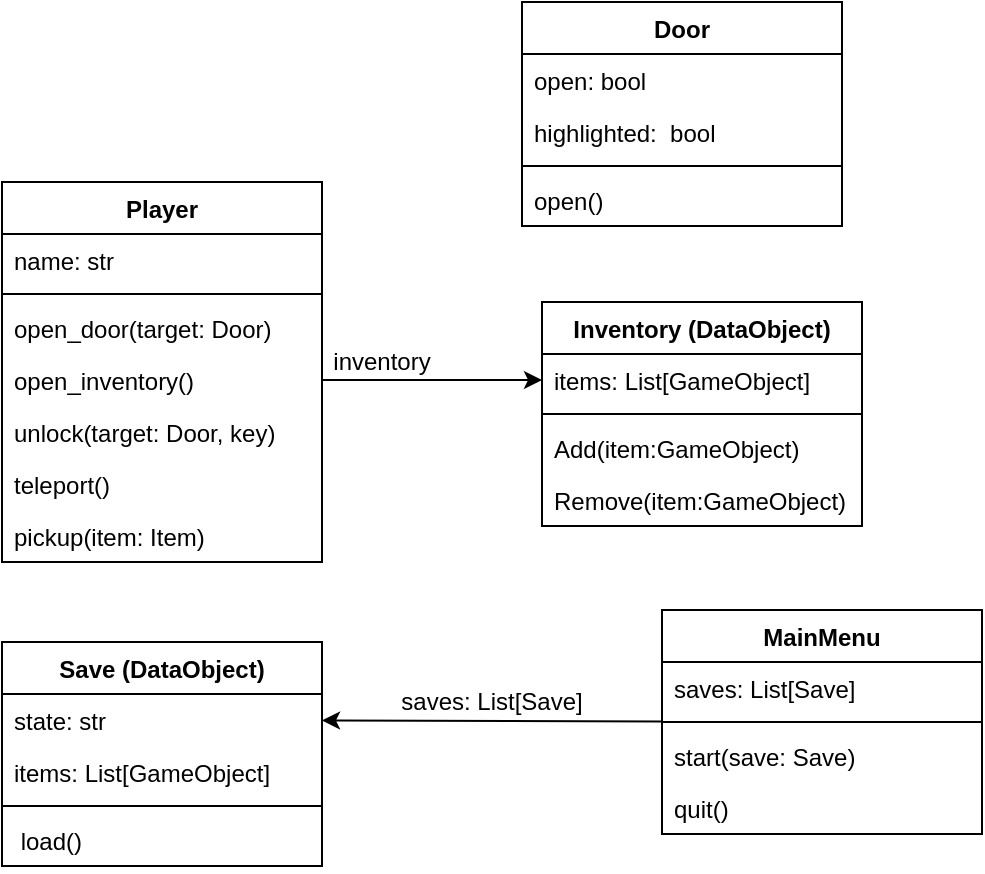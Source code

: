 <mxfile version="14.3.0" type="github">
  <diagram id="znqqi3LDVJdKR6yyBmJN" name="Page-1">
    <mxGraphModel dx="906" dy="500" grid="1" gridSize="10" guides="1" tooltips="1" connect="1" arrows="1" fold="1" page="1" pageScale="1" pageWidth="850" pageHeight="1100" math="0" shadow="0">
      <root>
        <mxCell id="0" />
        <mxCell id="1" parent="0" />
        <mxCell id="twWwwk-NRm2VClh00j1P-1" value="Player" style="swimlane;fontStyle=1;align=center;verticalAlign=top;childLayout=stackLayout;horizontal=1;startSize=26;horizontalStack=0;resizeParent=1;resizeParentMax=0;resizeLast=0;collapsible=1;marginBottom=0;" parent="1" vertex="1">
          <mxGeometry x="210" y="130" width="160" height="190" as="geometry" />
        </mxCell>
        <mxCell id="twWwwk-NRm2VClh00j1P-2" value="name: str" style="text;strokeColor=none;fillColor=none;align=left;verticalAlign=top;spacingLeft=4;spacingRight=4;overflow=hidden;rotatable=0;points=[[0,0.5],[1,0.5]];portConstraint=eastwest;" parent="twWwwk-NRm2VClh00j1P-1" vertex="1">
          <mxGeometry y="26" width="160" height="26" as="geometry" />
        </mxCell>
        <mxCell id="twWwwk-NRm2VClh00j1P-3" value="" style="line;strokeWidth=1;fillColor=none;align=left;verticalAlign=middle;spacingTop=-1;spacingLeft=3;spacingRight=3;rotatable=0;labelPosition=right;points=[];portConstraint=eastwest;" parent="twWwwk-NRm2VClh00j1P-1" vertex="1">
          <mxGeometry y="52" width="160" height="8" as="geometry" />
        </mxCell>
        <mxCell id="twWwwk-NRm2VClh00j1P-4" value="open_door(target: Door)" style="text;strokeColor=none;fillColor=none;align=left;verticalAlign=top;spacingLeft=4;spacingRight=4;overflow=hidden;rotatable=0;points=[[0,0.5],[1,0.5]];portConstraint=eastwest;" parent="twWwwk-NRm2VClh00j1P-1" vertex="1">
          <mxGeometry y="60" width="160" height="26" as="geometry" />
        </mxCell>
        <mxCell id="twWwwk-NRm2VClh00j1P-5" value="open_inventory()" style="text;strokeColor=none;fillColor=none;align=left;verticalAlign=top;spacingLeft=4;spacingRight=4;overflow=hidden;rotatable=0;points=[[0,0.5],[1,0.5]];portConstraint=eastwest;" parent="twWwwk-NRm2VClh00j1P-1" vertex="1">
          <mxGeometry y="86" width="160" height="26" as="geometry" />
        </mxCell>
        <mxCell id="twWwwk-NRm2VClh00j1P-6" value="unlock(target: Door, key)" style="text;strokeColor=none;fillColor=none;align=left;verticalAlign=top;spacingLeft=4;spacingRight=4;overflow=hidden;rotatable=0;points=[[0,0.5],[1,0.5]];portConstraint=eastwest;" parent="twWwwk-NRm2VClh00j1P-1" vertex="1">
          <mxGeometry y="112" width="160" height="26" as="geometry" />
        </mxCell>
        <mxCell id="twWwwk-NRm2VClh00j1P-7" value="teleport()" style="text;strokeColor=none;fillColor=none;align=left;verticalAlign=top;spacingLeft=4;spacingRight=4;overflow=hidden;rotatable=0;points=[[0,0.5],[1,0.5]];portConstraint=eastwest;" parent="twWwwk-NRm2VClh00j1P-1" vertex="1">
          <mxGeometry y="138" width="160" height="26" as="geometry" />
        </mxCell>
        <mxCell id="twWwwk-NRm2VClh00j1P-8" value="pickup(item: Item)" style="text;strokeColor=none;fillColor=none;align=left;verticalAlign=top;spacingLeft=4;spacingRight=4;overflow=hidden;rotatable=0;points=[[0,0.5],[1,0.5]];portConstraint=eastwest;" parent="twWwwk-NRm2VClh00j1P-1" vertex="1">
          <mxGeometry y="164" width="160" height="26" as="geometry" />
        </mxCell>
        <mxCell id="twWwwk-NRm2VClh00j1P-16" value="MainMenu" style="swimlane;fontStyle=1;align=center;verticalAlign=top;childLayout=stackLayout;horizontal=1;startSize=26;horizontalStack=0;resizeParent=1;resizeParentMax=0;resizeLast=0;collapsible=1;marginBottom=0;" parent="1" vertex="1">
          <mxGeometry x="540" y="344" width="160" height="112" as="geometry" />
        </mxCell>
        <mxCell id="twWwwk-NRm2VClh00j1P-17" value="saves: List[Save]" style="text;strokeColor=none;fillColor=none;align=left;verticalAlign=top;spacingLeft=4;spacingRight=4;overflow=hidden;rotatable=0;points=[[0,0.5],[1,0.5]];portConstraint=eastwest;" parent="twWwwk-NRm2VClh00j1P-16" vertex="1">
          <mxGeometry y="26" width="160" height="26" as="geometry" />
        </mxCell>
        <mxCell id="twWwwk-NRm2VClh00j1P-18" value="" style="line;strokeWidth=1;fillColor=none;align=left;verticalAlign=middle;spacingTop=-1;spacingLeft=3;spacingRight=3;rotatable=0;labelPosition=right;points=[];portConstraint=eastwest;" parent="twWwwk-NRm2VClh00j1P-16" vertex="1">
          <mxGeometry y="52" width="160" height="8" as="geometry" />
        </mxCell>
        <mxCell id="twWwwk-NRm2VClh00j1P-19" value="start(save: Save)" style="text;strokeColor=none;fillColor=none;align=left;verticalAlign=top;spacingLeft=4;spacingRight=4;overflow=hidden;rotatable=0;points=[[0,0.5],[1,0.5]];portConstraint=eastwest;" parent="twWwwk-NRm2VClh00j1P-16" vertex="1">
          <mxGeometry y="60" width="160" height="26" as="geometry" />
        </mxCell>
        <mxCell id="twWwwk-NRm2VClh00j1P-20" value="quit()" style="text;strokeColor=none;fillColor=none;align=left;verticalAlign=top;spacingLeft=4;spacingRight=4;overflow=hidden;rotatable=0;points=[[0,0.5],[1,0.5]];portConstraint=eastwest;" parent="twWwwk-NRm2VClh00j1P-16" vertex="1">
          <mxGeometry y="86" width="160" height="26" as="geometry" />
        </mxCell>
        <mxCell id="twWwwk-NRm2VClh00j1P-21" value="" style="endArrow=classic;html=1;exitX=1;exitY=0.5;exitDx=0;exitDy=0;entryX=0;entryY=0.5;entryDx=0;entryDy=0;" parent="1" source="twWwwk-NRm2VClh00j1P-5" target="_oI8HblhKdDR-ULx59sE-9" edge="1">
          <mxGeometry width="50" height="50" relative="1" as="geometry">
            <mxPoint x="370" y="243" as="sourcePoint" />
            <mxPoint x="440" y="240" as="targetPoint" />
          </mxGeometry>
        </mxCell>
        <mxCell id="twWwwk-NRm2VClh00j1P-22" value="inventory" style="text;html=1;strokeColor=none;fillColor=none;align=center;verticalAlign=middle;whiteSpace=wrap;rounded=0;" parent="1" vertex="1">
          <mxGeometry x="380" y="210" width="40" height="20" as="geometry" />
        </mxCell>
        <mxCell id="YYdEqKVCpOFkPBfHVFwD-8" value="Door" style="swimlane;fontStyle=1;align=center;verticalAlign=top;childLayout=stackLayout;horizontal=1;startSize=26;horizontalStack=0;resizeParent=1;resizeParentMax=0;resizeLast=0;collapsible=1;marginBottom=0;" parent="1" vertex="1">
          <mxGeometry x="470" y="40" width="160" height="112" as="geometry" />
        </mxCell>
        <mxCell id="YYdEqKVCpOFkPBfHVFwD-9" value="open: bool" style="text;strokeColor=none;fillColor=none;align=left;verticalAlign=top;spacingLeft=4;spacingRight=4;overflow=hidden;rotatable=0;points=[[0,0.5],[1,0.5]];portConstraint=eastwest;" parent="YYdEqKVCpOFkPBfHVFwD-8" vertex="1">
          <mxGeometry y="26" width="160" height="26" as="geometry" />
        </mxCell>
        <mxCell id="YYdEqKVCpOFkPBfHVFwD-16" value="highlighted:  bool" style="text;strokeColor=none;fillColor=none;align=left;verticalAlign=top;spacingLeft=4;spacingRight=4;overflow=hidden;rotatable=0;points=[[0,0.5],[1,0.5]];portConstraint=eastwest;" parent="YYdEqKVCpOFkPBfHVFwD-8" vertex="1">
          <mxGeometry y="52" width="160" height="26" as="geometry" />
        </mxCell>
        <mxCell id="YYdEqKVCpOFkPBfHVFwD-10" value="" style="line;strokeWidth=1;fillColor=none;align=left;verticalAlign=middle;spacingTop=-1;spacingLeft=3;spacingRight=3;rotatable=0;labelPosition=right;points=[];portConstraint=eastwest;" parent="YYdEqKVCpOFkPBfHVFwD-8" vertex="1">
          <mxGeometry y="78" width="160" height="8" as="geometry" />
        </mxCell>
        <mxCell id="YYdEqKVCpOFkPBfHVFwD-11" value="open()" style="text;strokeColor=none;fillColor=none;align=left;verticalAlign=top;spacingLeft=4;spacingRight=4;overflow=hidden;rotatable=0;points=[[0,0.5],[1,0.5]];portConstraint=eastwest;" parent="YYdEqKVCpOFkPBfHVFwD-8" vertex="1">
          <mxGeometry y="86" width="160" height="26" as="geometry" />
        </mxCell>
        <mxCell id="_oI8HblhKdDR-ULx59sE-2" value="Save (DataObject)" style="swimlane;fontStyle=1;align=center;verticalAlign=top;childLayout=stackLayout;horizontal=1;startSize=26;horizontalStack=0;resizeParent=1;resizeParentMax=0;resizeLast=0;collapsible=1;marginBottom=0;" vertex="1" parent="1">
          <mxGeometry x="210" y="360" width="160" height="112" as="geometry" />
        </mxCell>
        <mxCell id="_oI8HblhKdDR-ULx59sE-3" value="state: str" style="text;strokeColor=none;fillColor=none;align=left;verticalAlign=top;spacingLeft=4;spacingRight=4;overflow=hidden;rotatable=0;points=[[0,0.5],[1,0.5]];portConstraint=eastwest;" vertex="1" parent="_oI8HblhKdDR-ULx59sE-2">
          <mxGeometry y="26" width="160" height="26" as="geometry" />
        </mxCell>
        <mxCell id="_oI8HblhKdDR-ULx59sE-6" value="items: List[GameObject]" style="text;strokeColor=none;fillColor=none;align=left;verticalAlign=top;spacingLeft=4;spacingRight=4;overflow=hidden;rotatable=0;points=[[0,0.5],[1,0.5]];portConstraint=eastwest;" vertex="1" parent="_oI8HblhKdDR-ULx59sE-2">
          <mxGeometry y="52" width="160" height="26" as="geometry" />
        </mxCell>
        <mxCell id="_oI8HblhKdDR-ULx59sE-4" value="" style="line;strokeWidth=1;fillColor=none;align=left;verticalAlign=middle;spacingTop=-1;spacingLeft=3;spacingRight=3;rotatable=0;labelPosition=right;points=[];portConstraint=eastwest;" vertex="1" parent="_oI8HblhKdDR-ULx59sE-2">
          <mxGeometry y="78" width="160" height="8" as="geometry" />
        </mxCell>
        <mxCell id="_oI8HblhKdDR-ULx59sE-5" value=" load()" style="text;strokeColor=none;fillColor=none;align=left;verticalAlign=top;spacingLeft=4;spacingRight=4;overflow=hidden;rotatable=0;points=[[0,0.5],[1,0.5]];portConstraint=eastwest;" vertex="1" parent="_oI8HblhKdDR-ULx59sE-2">
          <mxGeometry y="86" width="160" height="26" as="geometry" />
        </mxCell>
        <mxCell id="_oI8HblhKdDR-ULx59sE-7" value="" style="group" vertex="1" connectable="0" parent="1">
          <mxGeometry x="400" y="370" width="110" height="40" as="geometry" />
        </mxCell>
        <mxCell id="twWwwk-NRm2VClh00j1P-26" value="" style="endArrow=classic;html=1;" parent="_oI8HblhKdDR-ULx59sE-7" source="twWwwk-NRm2VClh00j1P-16" target="_oI8HblhKdDR-ULx59sE-3" edge="1">
          <mxGeometry width="50" height="50" relative="1" as="geometry">
            <mxPoint x="60" y="-50" as="sourcePoint" />
            <mxPoint x="-30" y="40" as="targetPoint" />
          </mxGeometry>
        </mxCell>
        <mxCell id="twWwwk-NRm2VClh00j1P-27" value="saves: List[Save]" style="text;html=1;strokeColor=none;fillColor=none;align=center;verticalAlign=middle;whiteSpace=wrap;rounded=0;" parent="_oI8HblhKdDR-ULx59sE-7" vertex="1">
          <mxGeometry width="110" height="40" as="geometry" />
        </mxCell>
        <mxCell id="_oI8HblhKdDR-ULx59sE-8" value="Inventory (DataObject)" style="swimlane;fontStyle=1;align=center;verticalAlign=top;childLayout=stackLayout;horizontal=1;startSize=26;horizontalStack=0;resizeParent=1;resizeParentMax=0;resizeLast=0;collapsible=1;marginBottom=0;" vertex="1" parent="1">
          <mxGeometry x="480" y="190" width="160" height="112" as="geometry" />
        </mxCell>
        <mxCell id="_oI8HblhKdDR-ULx59sE-9" value="items: List[GameObject]" style="text;strokeColor=none;fillColor=none;align=left;verticalAlign=top;spacingLeft=4;spacingRight=4;overflow=hidden;rotatable=0;points=[[0,0.5],[1,0.5]];portConstraint=eastwest;" vertex="1" parent="_oI8HblhKdDR-ULx59sE-8">
          <mxGeometry y="26" width="160" height="26" as="geometry" />
        </mxCell>
        <mxCell id="_oI8HblhKdDR-ULx59sE-10" value="" style="line;strokeWidth=1;fillColor=none;align=left;verticalAlign=middle;spacingTop=-1;spacingLeft=3;spacingRight=3;rotatable=0;labelPosition=right;points=[];portConstraint=eastwest;" vertex="1" parent="_oI8HblhKdDR-ULx59sE-8">
          <mxGeometry y="52" width="160" height="8" as="geometry" />
        </mxCell>
        <mxCell id="_oI8HblhKdDR-ULx59sE-11" value="Add(item:GameObject)" style="text;strokeColor=none;fillColor=none;align=left;verticalAlign=top;spacingLeft=4;spacingRight=4;overflow=hidden;rotatable=0;points=[[0,0.5],[1,0.5]];portConstraint=eastwest;" vertex="1" parent="_oI8HblhKdDR-ULx59sE-8">
          <mxGeometry y="60" width="160" height="26" as="geometry" />
        </mxCell>
        <mxCell id="_oI8HblhKdDR-ULx59sE-12" value="Remove(item:GameObject)" style="text;strokeColor=none;fillColor=none;align=left;verticalAlign=top;spacingLeft=4;spacingRight=4;overflow=hidden;rotatable=0;points=[[0,0.5],[1,0.5]];portConstraint=eastwest;" vertex="1" parent="_oI8HblhKdDR-ULx59sE-8">
          <mxGeometry y="86" width="160" height="26" as="geometry" />
        </mxCell>
      </root>
    </mxGraphModel>
  </diagram>
</mxfile>
